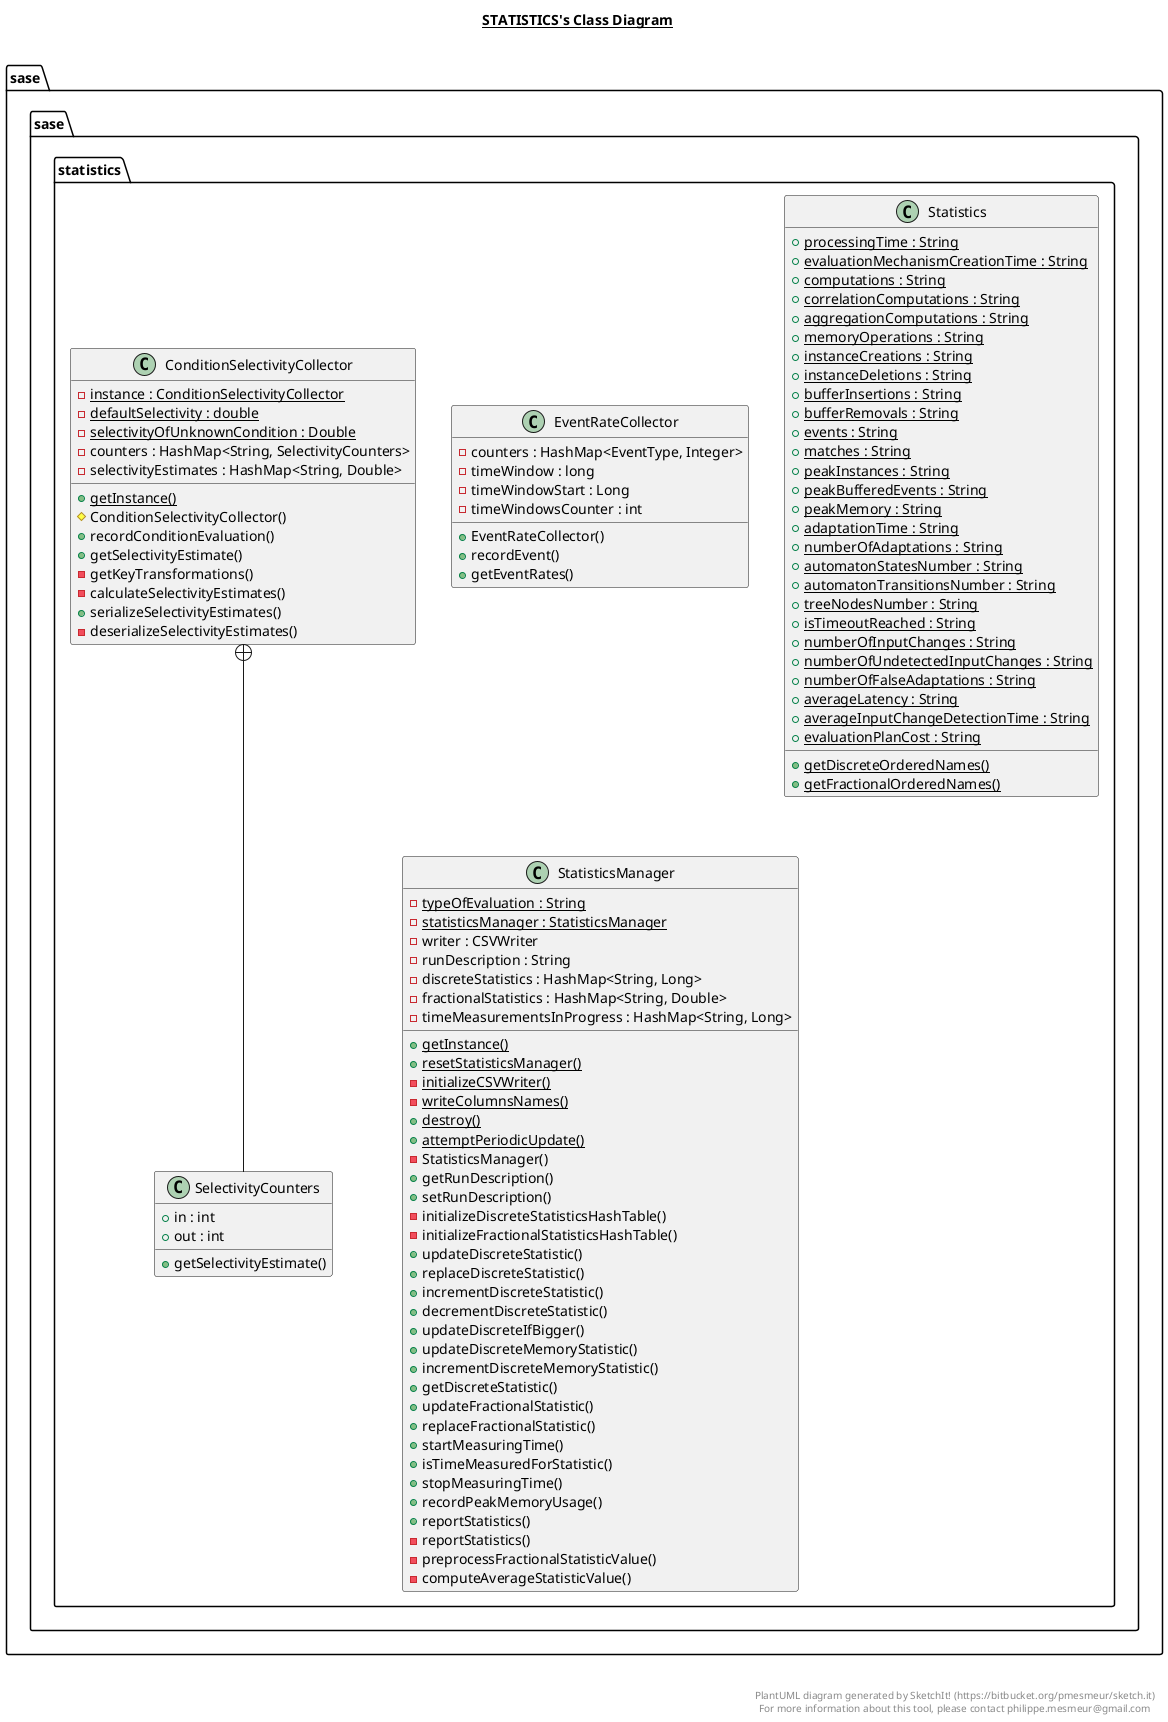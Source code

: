 @startuml

title __STATISTICS's Class Diagram__\n

  package sase.sase.statistics {
    class ConditionSelectivityCollector {
        {static} - instance : ConditionSelectivityCollector
        {static} - defaultSelectivity : double
        {static} - selectivityOfUnknownCondition : Double
        - counters : HashMap<String, SelectivityCounters>
        - selectivityEstimates : HashMap<String, Double>
        {static} + getInstance()
        # ConditionSelectivityCollector()
        + recordConditionEvaluation()
        + getSelectivityEstimate()
        - getKeyTransformations()
        - calculateSelectivityEstimates()
        + serializeSelectivityEstimates()
        - deserializeSelectivityEstimates()
    }
  }
  

  package sase.sase.statistics {
    class SelectivityCounters {
        + in : int
        + out : int
        + getSelectivityEstimate()
    }
  }
  

  package sase.sase.statistics {
    class EventRateCollector {
        - counters : HashMap<EventType, Integer>
        - timeWindow : long
        - timeWindowStart : Long
        - timeWindowsCounter : int
        + EventRateCollector()
        + recordEvent()
        + getEventRates()
    }
  }
  

  package sase.sase.statistics {
    class Statistics {
        {static} + processingTime : String
        {static} + evaluationMechanismCreationTime : String
        {static} + computations : String
        {static} + correlationComputations : String
        {static} + aggregationComputations : String
        {static} + memoryOperations : String
        {static} + instanceCreations : String
        {static} + instanceDeletions : String
        {static} + bufferInsertions : String
        {static} + bufferRemovals : String
        {static} + events : String
        {static} + matches : String
        {static} + peakInstances : String
        {static} + peakBufferedEvents : String
        {static} + peakMemory : String
        {static} + adaptationTime : String
        {static} + numberOfAdaptations : String
        {static} + automatonStatesNumber : String
        {static} + automatonTransitionsNumber : String
        {static} + treeNodesNumber : String
        {static} + isTimeoutReached : String
        {static} + numberOfInputChanges : String
        {static} + numberOfUndetectedInputChanges : String
        {static} + numberOfFalseAdaptations : String
        {static} + averageLatency : String
        {static} + averageInputChangeDetectionTime : String
        {static} + evaluationPlanCost : String
        {static} + getDiscreteOrderedNames()
        {static} + getFractionalOrderedNames()
    }
  }
  

  package sase.sase.statistics {
    class StatisticsManager {
        {static} - typeOfEvaluation : String
        {static} - statisticsManager : StatisticsManager
        - writer : CSVWriter
        - runDescription : String
        - discreteStatistics : HashMap<String, Long>
        - fractionalStatistics : HashMap<String, Double>
        - timeMeasurementsInProgress : HashMap<String, Long>
        {static} + getInstance()
        {static} + resetStatisticsManager()
        {static} - initializeCSVWriter()
        {static} - writeColumnsNames()
        {static} + destroy()
        {static} + attemptPeriodicUpdate()
        - StatisticsManager()
        + getRunDescription()
        + setRunDescription()
        - initializeDiscreteStatisticsHashTable()
        - initializeFractionalStatisticsHashTable()
        + updateDiscreteStatistic()
        + replaceDiscreteStatistic()
        + incrementDiscreteStatistic()
        + decrementDiscreteStatistic()
        + updateDiscreteIfBigger()
        + updateDiscreteMemoryStatistic()
        + incrementDiscreteMemoryStatistic()
        + getDiscreteStatistic()
        + updateFractionalStatistic()
        + replaceFractionalStatistic()
        + startMeasuringTime()
        + isTimeMeasuredForStatistic()
        + stopMeasuringTime()
        + recordPeakMemoryUsage()
        + reportStatistics()
        - reportStatistics()
        - preprocessFractionalStatisticValue()
        - computeAverageStatisticValue()
    }
  }
  

  ConditionSelectivityCollector +-down- SelectivityCounters


right footer


PlantUML diagram generated by SketchIt! (https://bitbucket.org/pmesmeur/sketch.it)
For more information about this tool, please contact philippe.mesmeur@gmail.com
endfooter

@enduml
